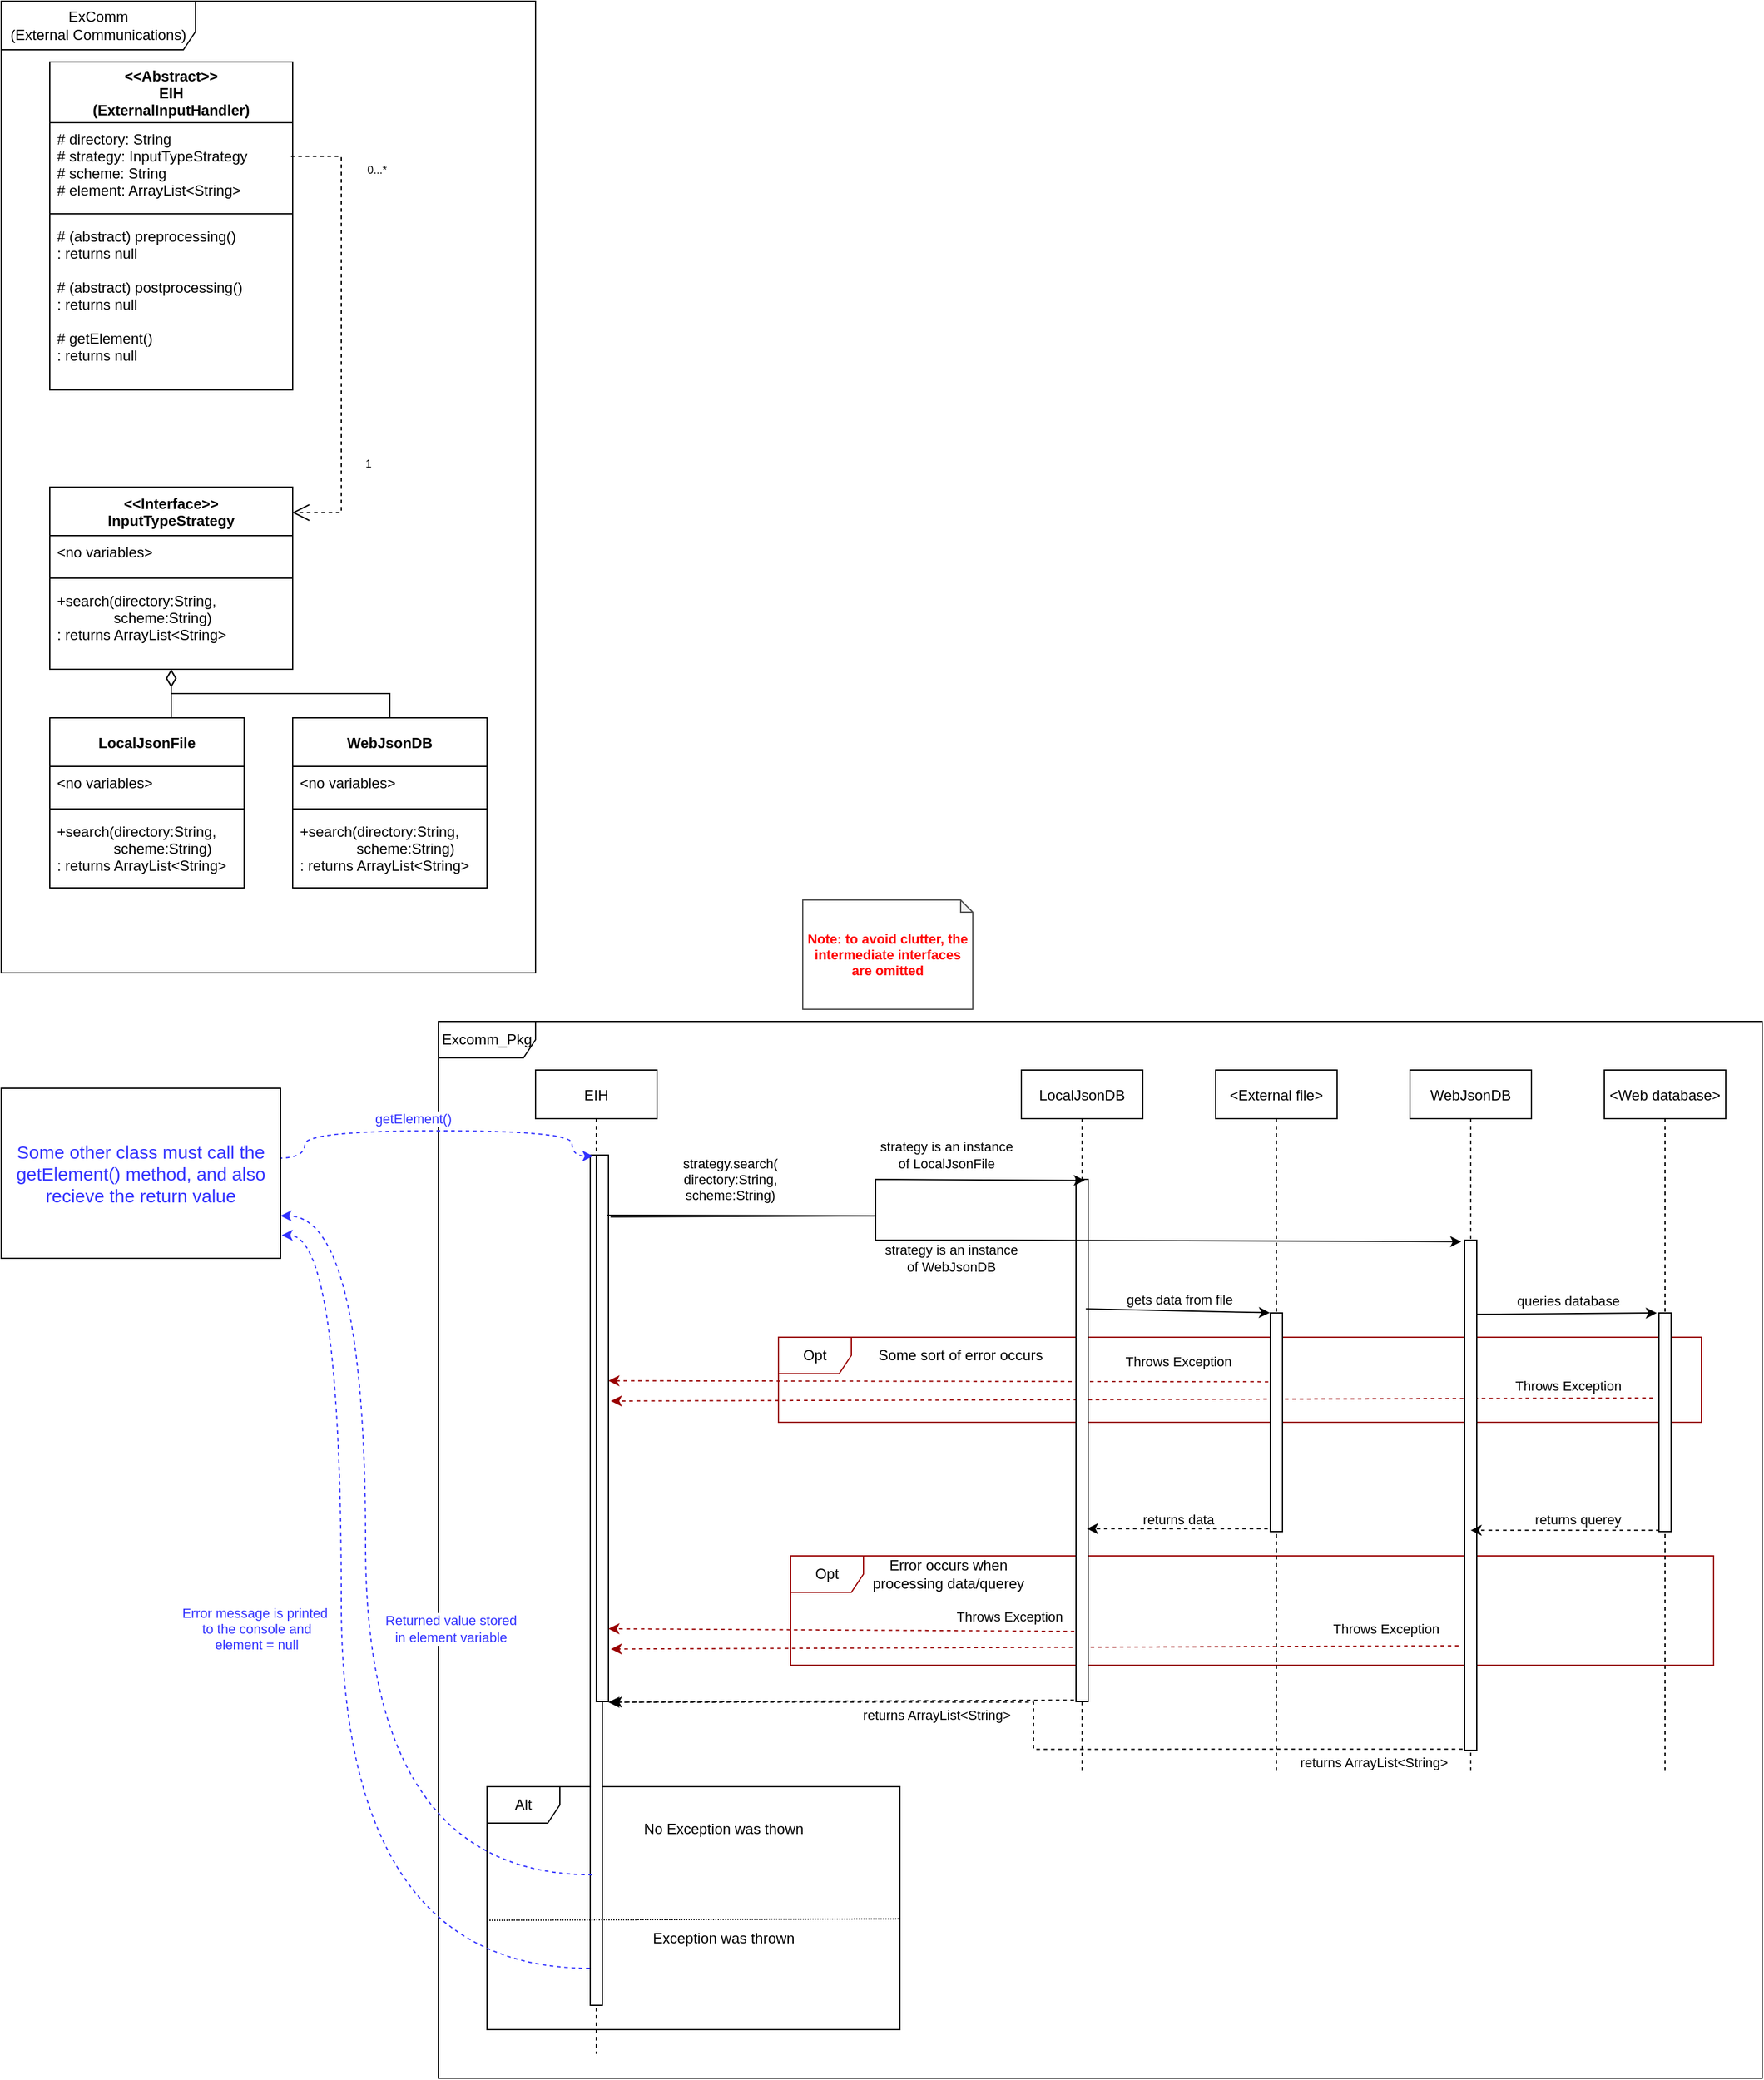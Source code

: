 <mxfile version="16.5.1" type="device"><diagram id="739Rg63gbOh4VCPtNnCD" name="Page-1"><mxGraphModel dx="1574" dy="1236" grid="1" gridSize="10" guides="1" tooltips="1" connect="1" arrows="1" fold="1" page="1" pageScale="1" pageWidth="1600" pageHeight="1200" math="0" shadow="0"><root><mxCell id="0"/><mxCell id="1" parent="0"/><mxCell id="W6Zcqe8iDpK5t4E4h19t-1" value="ExComm&lt;br&gt;(External Communications)" style="shape=umlFrame;whiteSpace=wrap;html=1;width=160;height=40;" vertex="1" parent="1"><mxGeometry x="40" y="40" width="440" height="800" as="geometry"/></mxCell><mxCell id="W6Zcqe8iDpK5t4E4h19t-2" style="edgeStyle=orthogonalEdgeStyle;rounded=0;orthogonalLoop=1;jettySize=auto;html=1;exitX=0.993;exitY=0.397;exitDx=0;exitDy=0;entryX=0.998;entryY=0.14;entryDx=0;entryDy=0;entryPerimeter=0;dashed=1;fontSize=8;endArrow=open;endFill=0;endSize=12;exitPerimeter=0;" edge="1" parent="1" source="W6Zcqe8iDpK5t4E4h19t-6" target="W6Zcqe8iDpK5t4E4h19t-19"><mxGeometry relative="1" as="geometry"><Array as="points"><mxPoint x="320" y="168"/><mxPoint x="320" y="461"/></Array></mxGeometry></mxCell><mxCell id="W6Zcqe8iDpK5t4E4h19t-3" value="0...*" style="edgeLabel;html=1;align=center;verticalAlign=middle;resizable=0;points=[];fontSize=9;fontColor=#000000;" vertex="1" connectable="0" parent="W6Zcqe8iDpK5t4E4h19t-2"><mxGeometry x="-0.803" y="4" relative="1" as="geometry"><mxPoint x="33" y="15" as="offset"/></mxGeometry></mxCell><mxCell id="W6Zcqe8iDpK5t4E4h19t-4" value="1" style="edgeLabel;html=1;align=center;verticalAlign=middle;resizable=0;points=[];fontSize=9;fontColor=#000000;" vertex="1" connectable="0" parent="W6Zcqe8iDpK5t4E4h19t-2"><mxGeometry x="0.631" y="1" relative="1" as="geometry"><mxPoint x="21" y="-12" as="offset"/></mxGeometry></mxCell><mxCell id="W6Zcqe8iDpK5t4E4h19t-5" value="&lt;&lt;Abstract&gt;&gt;&#10;EIH&#10;(ExternalInputHandler)" style="swimlane;fontStyle=1;align=center;verticalAlign=middle;childLayout=stackLayout;horizontal=1;startSize=50;horizontalStack=0;resizeParent=1;resizeLast=0;collapsible=1;marginBottom=0;rounded=0;shadow=0;strokeWidth=1;" vertex="1" parent="1"><mxGeometry x="80" y="90" width="200" height="270" as="geometry"><mxRectangle x="440" y="90" width="160" height="26" as="alternateBounds"/></mxGeometry></mxCell><mxCell id="W6Zcqe8iDpK5t4E4h19t-6" value="# directory: String&#10;# strategy: InputTypeStrategy&#10;# scheme: String&#10;# element: ArrayList&lt;String&gt;" style="text;align=left;verticalAlign=top;spacingLeft=4;spacingRight=4;overflow=hidden;rotatable=0;points=[[0,0.5],[1,0.5]];portConstraint=eastwest;" vertex="1" parent="W6Zcqe8iDpK5t4E4h19t-5"><mxGeometry y="50" width="200" height="70" as="geometry"/></mxCell><mxCell id="W6Zcqe8iDpK5t4E4h19t-7" value="" style="line;html=1;strokeWidth=1;align=left;verticalAlign=middle;spacingTop=-1;spacingLeft=3;spacingRight=3;rotatable=0;labelPosition=right;points=[];portConstraint=eastwest;" vertex="1" parent="W6Zcqe8iDpK5t4E4h19t-5"><mxGeometry y="120" width="200" height="10" as="geometry"/></mxCell><mxCell id="W6Zcqe8iDpK5t4E4h19t-8" value="# (abstract) preprocessing()&#10;: returns null&#10;&#10;# (abstract) postprocessing()&#10;: returns null&#10;&#10;# getElement()&#10;: returns null&#10;" style="text;align=left;verticalAlign=top;spacingLeft=4;spacingRight=4;overflow=hidden;rotatable=0;points=[[0,0.5],[1,0.5]];portConstraint=eastwest;" vertex="1" parent="W6Zcqe8iDpK5t4E4h19t-5"><mxGeometry y="130" width="200" height="140" as="geometry"/></mxCell><mxCell id="W6Zcqe8iDpK5t4E4h19t-9" style="edgeStyle=orthogonalEdgeStyle;rounded=0;orthogonalLoop=1;jettySize=auto;html=1;exitX=0.5;exitY=0;exitDx=0;exitDy=0;entryX=0.5;entryY=1;entryDx=0;entryDy=0;endArrow=diamondThin;endFill=0;endSize=12;" edge="1" parent="1" source="W6Zcqe8iDpK5t4E4h19t-10" target="W6Zcqe8iDpK5t4E4h19t-19"><mxGeometry relative="1" as="geometry"/></mxCell><mxCell id="W6Zcqe8iDpK5t4E4h19t-10" value="LocalJsonFile" style="swimlane;fontStyle=1;align=center;verticalAlign=middle;childLayout=stackLayout;horizontal=1;startSize=40;horizontalStack=0;resizeParent=1;resizeLast=0;collapsible=1;marginBottom=0;rounded=0;shadow=0;strokeWidth=1;" vertex="1" parent="1"><mxGeometry x="80" y="630" width="160" height="140" as="geometry"><mxRectangle x="550" y="140" width="160" height="26" as="alternateBounds"/></mxGeometry></mxCell><mxCell id="W6Zcqe8iDpK5t4E4h19t-11" value="&lt;no variables&gt;" style="text;align=left;verticalAlign=top;spacingLeft=4;spacingRight=4;overflow=hidden;rotatable=0;points=[[0,0.5],[1,0.5]];portConstraint=eastwest;" vertex="1" parent="W6Zcqe8iDpK5t4E4h19t-10"><mxGeometry y="40" width="160" height="30" as="geometry"/></mxCell><mxCell id="W6Zcqe8iDpK5t4E4h19t-12" value="" style="line;html=1;strokeWidth=1;align=left;verticalAlign=middle;spacingTop=-1;spacingLeft=3;spacingRight=3;rotatable=0;labelPosition=right;points=[];portConstraint=eastwest;" vertex="1" parent="W6Zcqe8iDpK5t4E4h19t-10"><mxGeometry y="70" width="160" height="10" as="geometry"/></mxCell><mxCell id="W6Zcqe8iDpK5t4E4h19t-13" value="+search(directory:String,&#10;              scheme:String)&#10;: returns ArrayList&lt;String&gt;" style="text;align=left;verticalAlign=top;spacingLeft=4;spacingRight=4;overflow=hidden;rotatable=0;points=[[0,0.5],[1,0.5]];portConstraint=eastwest;" vertex="1" parent="W6Zcqe8iDpK5t4E4h19t-10"><mxGeometry y="80" width="160" height="50" as="geometry"/></mxCell><mxCell id="W6Zcqe8iDpK5t4E4h19t-14" style="edgeStyle=orthogonalEdgeStyle;rounded=0;orthogonalLoop=1;jettySize=auto;html=1;exitX=0.5;exitY=0;exitDx=0;exitDy=0;endArrow=diamondThin;endFill=0;endSize=12;entryX=0.5;entryY=1;entryDx=0;entryDy=0;" edge="1" parent="1" source="W6Zcqe8iDpK5t4E4h19t-15" target="W6Zcqe8iDpK5t4E4h19t-19"><mxGeometry relative="1" as="geometry"><mxPoint x="190" y="600" as="targetPoint"/><Array as="points"><mxPoint x="360" y="610"/><mxPoint x="180" y="610"/></Array></mxGeometry></mxCell><mxCell id="W6Zcqe8iDpK5t4E4h19t-15" value="WebJsonDB" style="swimlane;fontStyle=1;align=center;verticalAlign=middle;childLayout=stackLayout;horizontal=1;startSize=40;horizontalStack=0;resizeParent=1;resizeLast=0;collapsible=1;marginBottom=0;rounded=0;shadow=0;strokeWidth=1;" vertex="1" parent="1"><mxGeometry x="280" y="630" width="160" height="140" as="geometry"><mxRectangle x="550" y="140" width="160" height="26" as="alternateBounds"/></mxGeometry></mxCell><mxCell id="W6Zcqe8iDpK5t4E4h19t-16" value="&lt;no variables&gt;" style="text;align=left;verticalAlign=top;spacingLeft=4;spacingRight=4;overflow=hidden;rotatable=0;points=[[0,0.5],[1,0.5]];portConstraint=eastwest;" vertex="1" parent="W6Zcqe8iDpK5t4E4h19t-15"><mxGeometry y="40" width="160" height="30" as="geometry"/></mxCell><mxCell id="W6Zcqe8iDpK5t4E4h19t-17" value="" style="line;html=1;strokeWidth=1;align=left;verticalAlign=middle;spacingTop=-1;spacingLeft=3;spacingRight=3;rotatable=0;labelPosition=right;points=[];portConstraint=eastwest;" vertex="1" parent="W6Zcqe8iDpK5t4E4h19t-15"><mxGeometry y="70" width="160" height="10" as="geometry"/></mxCell><mxCell id="W6Zcqe8iDpK5t4E4h19t-18" value="+search(directory:String,&#10;              scheme:String)&#10;: returns ArrayList&lt;String&gt;" style="text;align=left;verticalAlign=top;spacingLeft=4;spacingRight=4;overflow=hidden;rotatable=0;points=[[0,0.5],[1,0.5]];portConstraint=eastwest;" vertex="1" parent="W6Zcqe8iDpK5t4E4h19t-15"><mxGeometry y="80" width="160" height="50" as="geometry"/></mxCell><mxCell id="W6Zcqe8iDpK5t4E4h19t-19" value="&lt;&lt;Interface&gt;&gt;&#10;InputTypeStrategy" style="swimlane;fontStyle=1;align=center;verticalAlign=middle;childLayout=stackLayout;horizontal=1;startSize=40;horizontalStack=0;resizeParent=1;resizeLast=0;collapsible=1;marginBottom=0;rounded=0;shadow=0;strokeWidth=1;" vertex="1" parent="1"><mxGeometry x="80" y="440" width="200" height="150" as="geometry"><mxRectangle x="440" y="400" width="160" height="26" as="alternateBounds"/></mxGeometry></mxCell><mxCell id="W6Zcqe8iDpK5t4E4h19t-20" value="&lt;no variables&gt;" style="text;align=left;verticalAlign=top;spacingLeft=4;spacingRight=4;overflow=hidden;rotatable=0;points=[[0,0.5],[1,0.5]];portConstraint=eastwest;" vertex="1" parent="W6Zcqe8iDpK5t4E4h19t-19"><mxGeometry y="40" width="200" height="30" as="geometry"/></mxCell><mxCell id="W6Zcqe8iDpK5t4E4h19t-21" value="" style="line;html=1;strokeWidth=1;align=left;verticalAlign=middle;spacingTop=-1;spacingLeft=3;spacingRight=3;rotatable=0;labelPosition=right;points=[];portConstraint=eastwest;" vertex="1" parent="W6Zcqe8iDpK5t4E4h19t-19"><mxGeometry y="70" width="200" height="10" as="geometry"/></mxCell><mxCell id="W6Zcqe8iDpK5t4E4h19t-22" value="+search(directory:String,&#10;              scheme:String)&#10;: returns ArrayList&lt;String&gt;" style="text;align=left;verticalAlign=top;spacingLeft=4;spacingRight=4;overflow=hidden;rotatable=0;points=[[0,0.5],[1,0.5]];portConstraint=eastwest;" vertex="1" parent="W6Zcqe8iDpK5t4E4h19t-19"><mxGeometry y="80" width="200" height="50" as="geometry"/></mxCell><mxCell id="W6Zcqe8iDpK5t4E4h19t-74" value="" style="endArrow=classic;html=1;rounded=0;strokeColor=#990000;fontColor=#000000;curved=1;entryX=1;entryY=0.413;entryDx=0;entryDy=0;entryPerimeter=0;exitX=-0.167;exitY=0.315;exitDx=0;exitDy=0;exitPerimeter=0;dashed=1;" edge="1" parent="1" source="W6Zcqe8iDpK5t4E4h19t-102" target="W6Zcqe8iDpK5t4E4h19t-84"><mxGeometry width="50" height="50" relative="1" as="geometry"><mxPoint x="840" y="1170" as="sourcePoint"/><mxPoint x="890" y="1120" as="targetPoint"/></mxGeometry></mxCell><mxCell id="W6Zcqe8iDpK5t4E4h19t-75" value="Throws Exception" style="edgeLabel;html=1;align=center;verticalAlign=middle;resizable=0;points=[];fontColor=#000000;" connectable="0" vertex="1" parent="W6Zcqe8iDpK5t4E4h19t-74"><mxGeometry x="-0.726" y="-1" relative="1" as="geometry"><mxPoint y="-16" as="offset"/></mxGeometry></mxCell><mxCell id="W6Zcqe8iDpK5t4E4h19t-76" value="" style="endArrow=classic;html=1;rounded=0;strokeColor=#990000;fontColor=#000000;curved=1;entryX=1.2;entryY=0.45;entryDx=0;entryDy=0;entryPerimeter=0;dashed=1;" edge="1" parent="1" target="W6Zcqe8iDpK5t4E4h19t-84"><mxGeometry width="50" height="50" relative="1" as="geometry"><mxPoint x="1400" y="1190" as="sourcePoint"/><mxPoint x="890" y="1120" as="targetPoint"/></mxGeometry></mxCell><mxCell id="W6Zcqe8iDpK5t4E4h19t-77" value="Excomm_Pkg" style="shape=umlFrame;whiteSpace=wrap;html=1;width=80;height=30;" vertex="1" parent="1"><mxGeometry x="400" y="880" width="1090" height="870" as="geometry"/></mxCell><mxCell id="W6Zcqe8iDpK5t4E4h19t-78" value="" style="endArrow=classic;html=1;rounded=0;strokeColor=#990000;fontColor=#000000;curved=1;entryX=1.2;entryY=0.45;entryDx=0;entryDy=0;entryPerimeter=0;dashed=1;" edge="1" parent="1"><mxGeometry width="50" height="50" relative="1" as="geometry"><mxPoint x="1240" y="1394" as="sourcePoint"/><mxPoint x="542" y="1396.65" as="targetPoint"/></mxGeometry></mxCell><mxCell id="W6Zcqe8iDpK5t4E4h19t-79" value="Opt" style="shape=umlFrame;whiteSpace=wrap;html=1;fontColor=#000000;strokeColor=#990000;" vertex="1" parent="1"><mxGeometry x="690" y="1320" width="760" height="90" as="geometry"/></mxCell><mxCell id="W6Zcqe8iDpK5t4E4h19t-80" value="Opt" style="shape=umlFrame;whiteSpace=wrap;html=1;fontColor=#000000;strokeColor=#990000;" vertex="1" parent="1"><mxGeometry x="680" y="1140" width="760" height="70" as="geometry"/></mxCell><mxCell id="W6Zcqe8iDpK5t4E4h19t-81" value="Alt" style="shape=umlFrame;whiteSpace=wrap;html=1;" vertex="1" parent="1"><mxGeometry x="440" y="1510" width="340" height="200" as="geometry"/></mxCell><mxCell id="W6Zcqe8iDpK5t4E4h19t-82" value="EIH" style="shape=umlLifeline;perimeter=lifelinePerimeter;container=1;collapsible=0;recursiveResize=0;rounded=0;shadow=0;strokeWidth=1;" vertex="1" parent="1"><mxGeometry x="480" y="920" width="100" height="810" as="geometry"/></mxCell><mxCell id="W6Zcqe8iDpK5t4E4h19t-83" value="" style="points=[];perimeter=orthogonalPerimeter;rounded=0;shadow=0;strokeWidth=1;" vertex="1" parent="W6Zcqe8iDpK5t4E4h19t-82"><mxGeometry x="45" y="70" width="10" height="700" as="geometry"/></mxCell><mxCell id="W6Zcqe8iDpK5t4E4h19t-84" value="" style="points=[];perimeter=orthogonalPerimeter;rounded=0;shadow=0;strokeWidth=1;" vertex="1" parent="W6Zcqe8iDpK5t4E4h19t-82"><mxGeometry x="50" y="70" width="10" height="450" as="geometry"/></mxCell><mxCell id="W6Zcqe8iDpK5t4E4h19t-85" value="LocalJsonDB" style="shape=umlLifeline;perimeter=lifelinePerimeter;container=1;collapsible=0;recursiveResize=0;rounded=0;shadow=0;strokeWidth=1;" vertex="1" parent="1"><mxGeometry x="880" y="920" width="100" height="580" as="geometry"/></mxCell><mxCell id="W6Zcqe8iDpK5t4E4h19t-86" value="" style="points=[];perimeter=orthogonalPerimeter;rounded=0;shadow=0;strokeWidth=1;" vertex="1" parent="W6Zcqe8iDpK5t4E4h19t-85"><mxGeometry x="45" y="90" width="10" height="430" as="geometry"/></mxCell><mxCell id="W6Zcqe8iDpK5t4E4h19t-87" value="" style="endArrow=classic;html=1;rounded=0;exitX=1.171;exitY=0.113;exitDx=0;exitDy=0;exitPerimeter=0;entryX=-0.281;entryY=0.003;entryDx=0;entryDy=0;entryPerimeter=0;" edge="1" parent="1" source="W6Zcqe8iDpK5t4E4h19t-84" target="W6Zcqe8iDpK5t4E4h19t-90"><mxGeometry width="50" height="50" relative="1" as="geometry"><mxPoint x="740" y="1090" as="sourcePoint"/><mxPoint x="925" y="1090" as="targetPoint"/><Array as="points"><mxPoint x="760" y="1040"/><mxPoint x="760" y="1060"/><mxPoint x="870" y="1060"/></Array></mxGeometry></mxCell><mxCell id="W6Zcqe8iDpK5t4E4h19t-88" value="strategy is an instance&lt;br&gt;of WebJsonDB" style="edgeLabel;html=1;align=center;verticalAlign=middle;resizable=0;points=[];" vertex="1" connectable="0" parent="W6Zcqe8iDpK5t4E4h19t-87"><mxGeometry x="-0.822" y="4" relative="1" as="geometry"><mxPoint x="216" y="38" as="offset"/></mxGeometry></mxCell><mxCell id="W6Zcqe8iDpK5t4E4h19t-89" value="WebJsonDB" style="shape=umlLifeline;perimeter=lifelinePerimeter;container=1;collapsible=0;recursiveResize=0;rounded=0;shadow=0;strokeWidth=1;" vertex="1" parent="1"><mxGeometry x="1200" y="920" width="100" height="580" as="geometry"/></mxCell><mxCell id="W6Zcqe8iDpK5t4E4h19t-90" value="" style="points=[];perimeter=orthogonalPerimeter;rounded=0;shadow=0;strokeWidth=1;" vertex="1" parent="W6Zcqe8iDpK5t4E4h19t-89"><mxGeometry x="45" y="140" width="10" height="420" as="geometry"/></mxCell><mxCell id="W6Zcqe8iDpK5t4E4h19t-91" value="returns ArrayList&amp;lt;String&amp;gt;" style="edgeLabel;html=1;align=center;verticalAlign=middle;resizable=0;points=[];fontColor=#000000;" connectable="0" vertex="1" parent="W6Zcqe8iDpK5t4E4h19t-89"><mxGeometry x="-30.0" y="570.003" as="geometry"/></mxCell><mxCell id="W6Zcqe8iDpK5t4E4h19t-92" value="" style="endArrow=none;dashed=1;html=1;rounded=0;dashPattern=1 1;entryX=1;entryY=0.544;entryDx=0;entryDy=0;entryPerimeter=0;" edge="1" parent="1" target="W6Zcqe8iDpK5t4E4h19t-81"><mxGeometry width="50" height="50" relative="1" as="geometry"><mxPoint x="440" y="1620" as="sourcePoint"/><mxPoint x="1200" y="1620" as="targetPoint"/></mxGeometry></mxCell><mxCell id="W6Zcqe8iDpK5t4E4h19t-93" value="" style="endArrow=none;html=1;rounded=0;startArrow=none;startFill=1;endFill=0;" edge="1" parent="1"><mxGeometry width="50" height="50" relative="1" as="geometry"><mxPoint x="540" y="1019" as="sourcePoint"/><mxPoint x="540" y="1019" as="targetPoint"/></mxGeometry></mxCell><mxCell id="W6Zcqe8iDpK5t4E4h19t-94" value="strategy.search(&lt;br&gt;directory:String, &lt;br&gt;scheme:String)" style="edgeLabel;html=1;align=center;verticalAlign=middle;resizable=0;points=[];" vertex="1" connectable="0" parent="1"><mxGeometry x="640.002" y="1010.001" as="geometry"/></mxCell><mxCell id="W6Zcqe8iDpK5t4E4h19t-95" value="" style="endArrow=none;html=1;rounded=0;startArrow=classic;startFill=1;endFill=0;exitX=0.719;exitY=0.002;exitDx=0;exitDy=0;exitPerimeter=0;entryX=0.886;entryY=0.11;entryDx=0;entryDy=0;entryPerimeter=0;" edge="1" parent="1" source="W6Zcqe8iDpK5t4E4h19t-86" target="W6Zcqe8iDpK5t4E4h19t-84"><mxGeometry width="50" height="50" relative="1" as="geometry"><mxPoint x="724.81" y="1011.42" as="sourcePoint"/><mxPoint x="540" y="1019" as="targetPoint"/><Array as="points"><mxPoint x="760" y="1010"/><mxPoint x="760" y="1040"/></Array></mxGeometry></mxCell><mxCell id="W6Zcqe8iDpK5t4E4h19t-96" value="&lt;font color=&quot;#000000&quot;&gt;strategy is an instance&lt;br&gt;of LocalJsonFile&lt;/font&gt;" style="edgeLabel;html=1;align=center;verticalAlign=middle;resizable=0;points=[];fontColor=#3333FF;" connectable="0" vertex="1" parent="W6Zcqe8iDpK5t4E4h19t-95"><mxGeometry x="-0.482" relative="1" as="geometry"><mxPoint x="-5" y="-21" as="offset"/></mxGeometry></mxCell><mxCell id="W6Zcqe8iDpK5t4E4h19t-97" value="&lt;div&gt;&lt;font color=&quot;#ff0000&quot; style=&quot;font-size: 11px;&quot;&gt;&lt;b&gt;Note: to avoid clutter, the intermediate interfaces are omitted&lt;/b&gt;&lt;/font&gt;&lt;/div&gt;" style="shape=note;whiteSpace=wrap;html=1;backgroundOutline=1;darkOpacity=0.05;size=10;fontSize=9;strokeColor=#4D4D4D;align=center;fontColor=#666666;" vertex="1" parent="1"><mxGeometry x="700" y="780" width="140" height="90" as="geometry"/></mxCell><mxCell id="W6Zcqe8iDpK5t4E4h19t-98" style="rounded=0;orthogonalLoop=1;jettySize=auto;html=1;exitX=0.993;exitY=0.411;exitDx=0;exitDy=0;entryX=-0.25;entryY=0.028;entryDx=0;entryDy=0;entryPerimeter=0;exitPerimeter=0;edgeStyle=orthogonalEdgeStyle;curved=1;dashed=1;strokeColor=#3333FF;" edge="1" parent="1" source="W6Zcqe8iDpK5t4E4h19t-100"><mxGeometry relative="1" as="geometry"><mxPoint x="527.5" y="990.84" as="targetPoint"/><Array as="points"><mxPoint x="290" y="992"/><mxPoint x="290" y="970"/><mxPoint x="510" y="970"/><mxPoint x="510" y="991"/></Array></mxGeometry></mxCell><mxCell id="W6Zcqe8iDpK5t4E4h19t-99" value="getElement()" style="edgeLabel;html=1;align=center;verticalAlign=middle;resizable=0;points=[];fontColor=#3333FF;" connectable="0" vertex="1" parent="W6Zcqe8iDpK5t4E4h19t-98"><mxGeometry x="-0.19" y="-3" relative="1" as="geometry"><mxPoint x="10" y="-13" as="offset"/></mxGeometry></mxCell><mxCell id="W6Zcqe8iDpK5t4E4h19t-100" value="&lt;font color=&quot;#3333ff&quot;&gt;&lt;span style=&quot;font-size: 15px&quot;&gt;Some other class must call the getElement() method, and also recieve the return value&lt;br&gt;&lt;/span&gt;&lt;/font&gt;" style="rounded=0;whiteSpace=wrap;html=1;fontSize=11;fontColor=#FF0000;" vertex="1" parent="1"><mxGeometry x="40" y="935" width="230" height="140" as="geometry"/></mxCell><mxCell id="W6Zcqe8iDpK5t4E4h19t-101" value="&lt;External file&gt;" style="shape=umlLifeline;perimeter=lifelinePerimeter;container=1;collapsible=0;recursiveResize=0;rounded=0;shadow=0;strokeWidth=1;" vertex="1" parent="1"><mxGeometry x="1040" y="920" width="100" height="580" as="geometry"/></mxCell><mxCell id="W6Zcqe8iDpK5t4E4h19t-102" value="" style="points=[];perimeter=orthogonalPerimeter;rounded=0;shadow=0;strokeWidth=1;" vertex="1" parent="W6Zcqe8iDpK5t4E4h19t-101"><mxGeometry x="45" y="200" width="10" height="180" as="geometry"/></mxCell><mxCell id="W6Zcqe8iDpK5t4E4h19t-103" value="&lt;Web database&gt;" style="shape=umlLifeline;perimeter=lifelinePerimeter;container=1;collapsible=0;recursiveResize=0;rounded=0;shadow=0;strokeWidth=1;" vertex="1" parent="1"><mxGeometry x="1360" y="920" width="100" height="580" as="geometry"/></mxCell><mxCell id="W6Zcqe8iDpK5t4E4h19t-104" value="" style="points=[];perimeter=orthogonalPerimeter;rounded=0;shadow=0;strokeWidth=1;" vertex="1" parent="W6Zcqe8iDpK5t4E4h19t-103"><mxGeometry x="45" y="200" width="10" height="180" as="geometry"/></mxCell><mxCell id="W6Zcqe8iDpK5t4E4h19t-105" value="" style="endArrow=classic;html=1;rounded=0;strokeColor=#000000;fontColor=#000000;curved=1;entryX=-0.041;entryY=-0.001;entryDx=0;entryDy=0;entryPerimeter=0;exitX=1.138;exitY=0.173;exitDx=0;exitDy=0;exitPerimeter=0;" edge="1" parent="W6Zcqe8iDpK5t4E4h19t-103"><mxGeometry width="50" height="50" relative="1" as="geometry"><mxPoint x="-105.0" y="201.15" as="sourcePoint"/><mxPoint x="43.21" y="200" as="targetPoint"/></mxGeometry></mxCell><mxCell id="W6Zcqe8iDpK5t4E4h19t-106" value="queries database" style="edgeLabel;html=1;align=center;verticalAlign=middle;resizable=0;points=[];fontColor=#000000;" connectable="0" vertex="1" parent="W6Zcqe8iDpK5t4E4h19t-105"><mxGeometry x="-0.137" y="2" relative="1" as="geometry"><mxPoint x="11" y="-9" as="offset"/></mxGeometry></mxCell><mxCell id="W6Zcqe8iDpK5t4E4h19t-107" value="gets data from file" style="endArrow=classic;html=1;rounded=0;strokeColor=#000000;fontColor=#000000;curved=1;entryX=-0.041;entryY=-0.001;entryDx=0;entryDy=0;entryPerimeter=0;exitX=0.531;exitY=0.339;exitDx=0;exitDy=0;exitPerimeter=0;" edge="1" parent="1" source="W6Zcqe8iDpK5t4E4h19t-85" target="W6Zcqe8iDpK5t4E4h19t-102"><mxGeometry x="0.007" y="9" width="50" height="50" relative="1" as="geometry"><mxPoint x="910" y="1180" as="sourcePoint"/><mxPoint x="960" y="1130" as="targetPoint"/><mxPoint as="offset"/></mxGeometry></mxCell><mxCell id="W6Zcqe8iDpK5t4E4h19t-108" value="Some sort of error occurs" style="text;html=1;strokeColor=none;fillColor=none;align=center;verticalAlign=middle;whiteSpace=wrap;rounded=0;fontColor=#000000;" vertex="1" parent="1"><mxGeometry x="760" y="1140" width="140" height="30" as="geometry"/></mxCell><mxCell id="W6Zcqe8iDpK5t4E4h19t-109" value="Throws Exception" style="edgeLabel;html=1;align=center;verticalAlign=middle;resizable=0;points=[];fontColor=#000000;" connectable="0" vertex="1" parent="1"><mxGeometry x="1329.997" y="1180.003" as="geometry"/></mxCell><mxCell id="W6Zcqe8iDpK5t4E4h19t-110" value="returns querey" style="endArrow=classic;html=1;rounded=0;strokeColor=#000000;fontColor=#000000;curved=1;exitX=0.05;exitY=0.994;exitDx=0;exitDy=0;exitPerimeter=0;dashed=1;" edge="1" parent="1" source="W6Zcqe8iDpK5t4E4h19t-104" target="W6Zcqe8iDpK5t4E4h19t-89"><mxGeometry x="-0.126" y="-9" width="50" height="50" relative="1" as="geometry"><mxPoint x="1030" y="1220" as="sourcePoint"/><mxPoint x="1260" y="1300" as="targetPoint"/><mxPoint as="offset"/></mxGeometry></mxCell><mxCell id="W6Zcqe8iDpK5t4E4h19t-111" value="" style="endArrow=classic;html=1;rounded=0;strokeColor=#000000;fontColor=#000000;curved=1;exitX=-0.213;exitY=0.987;exitDx=0;exitDy=0;exitPerimeter=0;entryX=0.541;entryY=0.651;entryDx=0;entryDy=0;entryPerimeter=0;dashed=1;" edge="1" parent="1" source="W6Zcqe8iDpK5t4E4h19t-102" target="W6Zcqe8iDpK5t4E4h19t-85"><mxGeometry width="50" height="50" relative="1" as="geometry"><mxPoint x="1030" y="1220" as="sourcePoint"/><mxPoint x="1080" y="1170" as="targetPoint"/></mxGeometry></mxCell><mxCell id="W6Zcqe8iDpK5t4E4h19t-112" value="returns data" style="edgeLabel;html=1;align=center;verticalAlign=middle;resizable=0;points=[];fontColor=#000000;" connectable="0" vertex="1" parent="W6Zcqe8iDpK5t4E4h19t-111"><mxGeometry x="0.275" y="-2" relative="1" as="geometry"><mxPoint x="21" y="-6" as="offset"/></mxGeometry></mxCell><mxCell id="W6Zcqe8iDpK5t4E4h19t-113" value="Error occurs when processing data/querey" style="text;html=1;strokeColor=none;fillColor=none;align=center;verticalAlign=middle;whiteSpace=wrap;rounded=0;fontColor=#000000;" vertex="1" parent="1"><mxGeometry x="740" y="1320" width="160" height="30" as="geometry"/></mxCell><mxCell id="W6Zcqe8iDpK5t4E4h19t-114" value="" style="endArrow=classic;html=1;rounded=0;strokeColor=#990000;fontColor=#000000;curved=1;entryX=1;entryY=0.413;entryDx=0;entryDy=0;entryPerimeter=0;exitX=-0.133;exitY=0.71;exitDx=0;exitDy=0;exitPerimeter=0;dashed=1;" edge="1" parent="1"><mxGeometry width="50" height="50" relative="1" as="geometry"><mxPoint x="923.67" y="1382.1" as="sourcePoint"/><mxPoint x="540" y="1380" as="targetPoint"/></mxGeometry></mxCell><mxCell id="W6Zcqe8iDpK5t4E4h19t-115" value="Throws Exception" style="edgeLabel;html=1;align=center;verticalAlign=middle;resizable=0;points=[];fontColor=#000000;" connectable="0" vertex="1" parent="W6Zcqe8iDpK5t4E4h19t-114"><mxGeometry x="-0.726" y="-1" relative="1" as="geometry"><mxPoint x="-1" y="-11" as="offset"/></mxGeometry></mxCell><mxCell id="W6Zcqe8iDpK5t4E4h19t-116" value="Throws Exception" style="edgeLabel;html=1;align=center;verticalAlign=middle;resizable=0;points=[];fontColor=#000000;" connectable="0" vertex="1" parent="1"><mxGeometry x="1180.003" y="1379.81" as="geometry"/></mxCell><mxCell id="W6Zcqe8iDpK5t4E4h19t-117" value="" style="endArrow=classic;html=1;rounded=0;strokeColor=#000000;fontColor=#000000;curved=1;exitX=-0.167;exitY=0.997;exitDx=0;exitDy=0;exitPerimeter=0;entryX=1.2;entryY=1.001;entryDx=0;entryDy=0;entryPerimeter=0;dashed=1;" edge="1" parent="1" source="W6Zcqe8iDpK5t4E4h19t-86" target="W6Zcqe8iDpK5t4E4h19t-84"><mxGeometry width="50" height="50" relative="1" as="geometry"><mxPoint x="880" y="1410" as="sourcePoint"/><mxPoint x="930" y="1360" as="targetPoint"/></mxGeometry></mxCell><mxCell id="W6Zcqe8iDpK5t4E4h19t-118" value="" style="endArrow=classic;html=1;rounded=0;strokeColor=#000000;fontColor=#000000;exitX=-0.167;exitY=0.998;exitDx=0;exitDy=0;exitPerimeter=0;entryX=1;entryY=1.001;entryDx=0;entryDy=0;entryPerimeter=0;edgeStyle=orthogonalEdgeStyle;dashed=1;" edge="1" parent="1" source="W6Zcqe8iDpK5t4E4h19t-90" target="W6Zcqe8iDpK5t4E4h19t-84"><mxGeometry width="50" height="50" relative="1" as="geometry"><mxPoint x="880" y="1410" as="sourcePoint"/><mxPoint x="550" y="1440" as="targetPoint"/><Array as="points"><mxPoint x="890" y="1479"/><mxPoint x="890" y="1441"/></Array></mxGeometry></mxCell><mxCell id="W6Zcqe8iDpK5t4E4h19t-119" value="returns ArrayList&amp;lt;String&amp;gt;" style="edgeLabel;html=1;align=center;verticalAlign=middle;resizable=0;points=[];fontColor=#000000;" connectable="0" vertex="1" parent="W6Zcqe8iDpK5t4E4h19t-118"><mxGeometry x="0.187" relative="1" as="geometry"><mxPoint x="-32" y="10" as="offset"/></mxGeometry></mxCell><mxCell id="W6Zcqe8iDpK5t4E4h19t-120" value="No Exception was thown" style="text;html=1;strokeColor=none;fillColor=none;align=center;verticalAlign=middle;whiteSpace=wrap;rounded=0;fontColor=#000000;" vertex="1" parent="1"><mxGeometry x="540" y="1530" width="190" height="30" as="geometry"/></mxCell><mxCell id="W6Zcqe8iDpK5t4E4h19t-121" value="Exception was thrown" style="text;html=1;strokeColor=none;fillColor=none;align=center;verticalAlign=middle;whiteSpace=wrap;rounded=0;fontColor=#000000;" vertex="1" parent="1"><mxGeometry x="540" y="1620" width="190" height="30" as="geometry"/></mxCell><mxCell id="W6Zcqe8iDpK5t4E4h19t-122" value="" style="endArrow=classic;html=1;rounded=0;strokeColor=#3333FF;fontColor=#000000;exitX=0.465;exitY=0.818;exitDx=0;exitDy=0;exitPerimeter=0;edgeStyle=orthogonalEdgeStyle;curved=1;entryX=1;entryY=0.75;entryDx=0;entryDy=0;dashed=1;" edge="1" parent="1" source="W6Zcqe8iDpK5t4E4h19t-82" target="W6Zcqe8iDpK5t4E4h19t-100"><mxGeometry width="50" height="50" relative="1" as="geometry"><mxPoint x="470" y="1480" as="sourcePoint"/><mxPoint x="200" y="1370" as="targetPoint"/><Array as="points"><mxPoint x="340" y="1583"/><mxPoint x="340" y="1040"/></Array></mxGeometry></mxCell><mxCell id="W6Zcqe8iDpK5t4E4h19t-123" value="Returned value stored&lt;br&gt;in element variable" style="edgeLabel;html=1;align=center;verticalAlign=middle;resizable=0;points=[];fontColor=#3333FF;" connectable="0" vertex="1" parent="W6Zcqe8iDpK5t4E4h19t-122"><mxGeometry x="-0.124" y="-5" relative="1" as="geometry"><mxPoint x="65" y="-39" as="offset"/></mxGeometry></mxCell><mxCell id="W6Zcqe8iDpK5t4E4h19t-124" value="" style="endArrow=classic;html=1;rounded=0;dashed=1;strokeColor=#3333FF;fontColor=#3333FF;curved=1;exitX=0.446;exitY=0.913;exitDx=0;exitDy=0;exitPerimeter=0;entryX=1.004;entryY=0.864;entryDx=0;entryDy=0;entryPerimeter=0;edgeStyle=orthogonalEdgeStyle;" edge="1" parent="1" source="W6Zcqe8iDpK5t4E4h19t-82" target="W6Zcqe8iDpK5t4E4h19t-100"><mxGeometry width="50" height="50" relative="1" as="geometry"><mxPoint x="420" y="1610" as="sourcePoint"/><mxPoint x="340" y="1660" as="targetPoint"/><Array as="points"><mxPoint x="320" y="1660"/><mxPoint x="320" y="1056"/></Array></mxGeometry></mxCell><mxCell id="W6Zcqe8iDpK5t4E4h19t-125" value="Error message is printed&amp;nbsp;&lt;br&gt;to the console and&lt;br&gt;element = null" style="edgeLabel;html=1;align=center;verticalAlign=middle;resizable=0;points=[];fontColor=#3333FF;" connectable="0" vertex="1" parent="1"><mxGeometry x="250" y="1379.81" as="geometry"/></mxCell></root></mxGraphModel></diagram></mxfile>